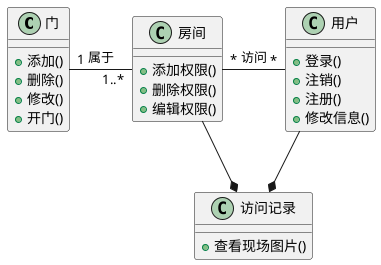 @startuml

class 门{
    +添加()
    +删除()
    +修改()
    +开门()
}

class 用户{
    +登录()
    +注销()
    +注册()
    +修改信息()
}
class 访问记录{
    +查看现场图片()
}

class 房间{
    +添加权限()
    +删除权限()
    +编辑权限()
}

用户"*"-left- "*"房间:访问

用户 --* 访问记录
房间 --* 访问记录

房间"1..*"-left- "1"门:属于

@enduml